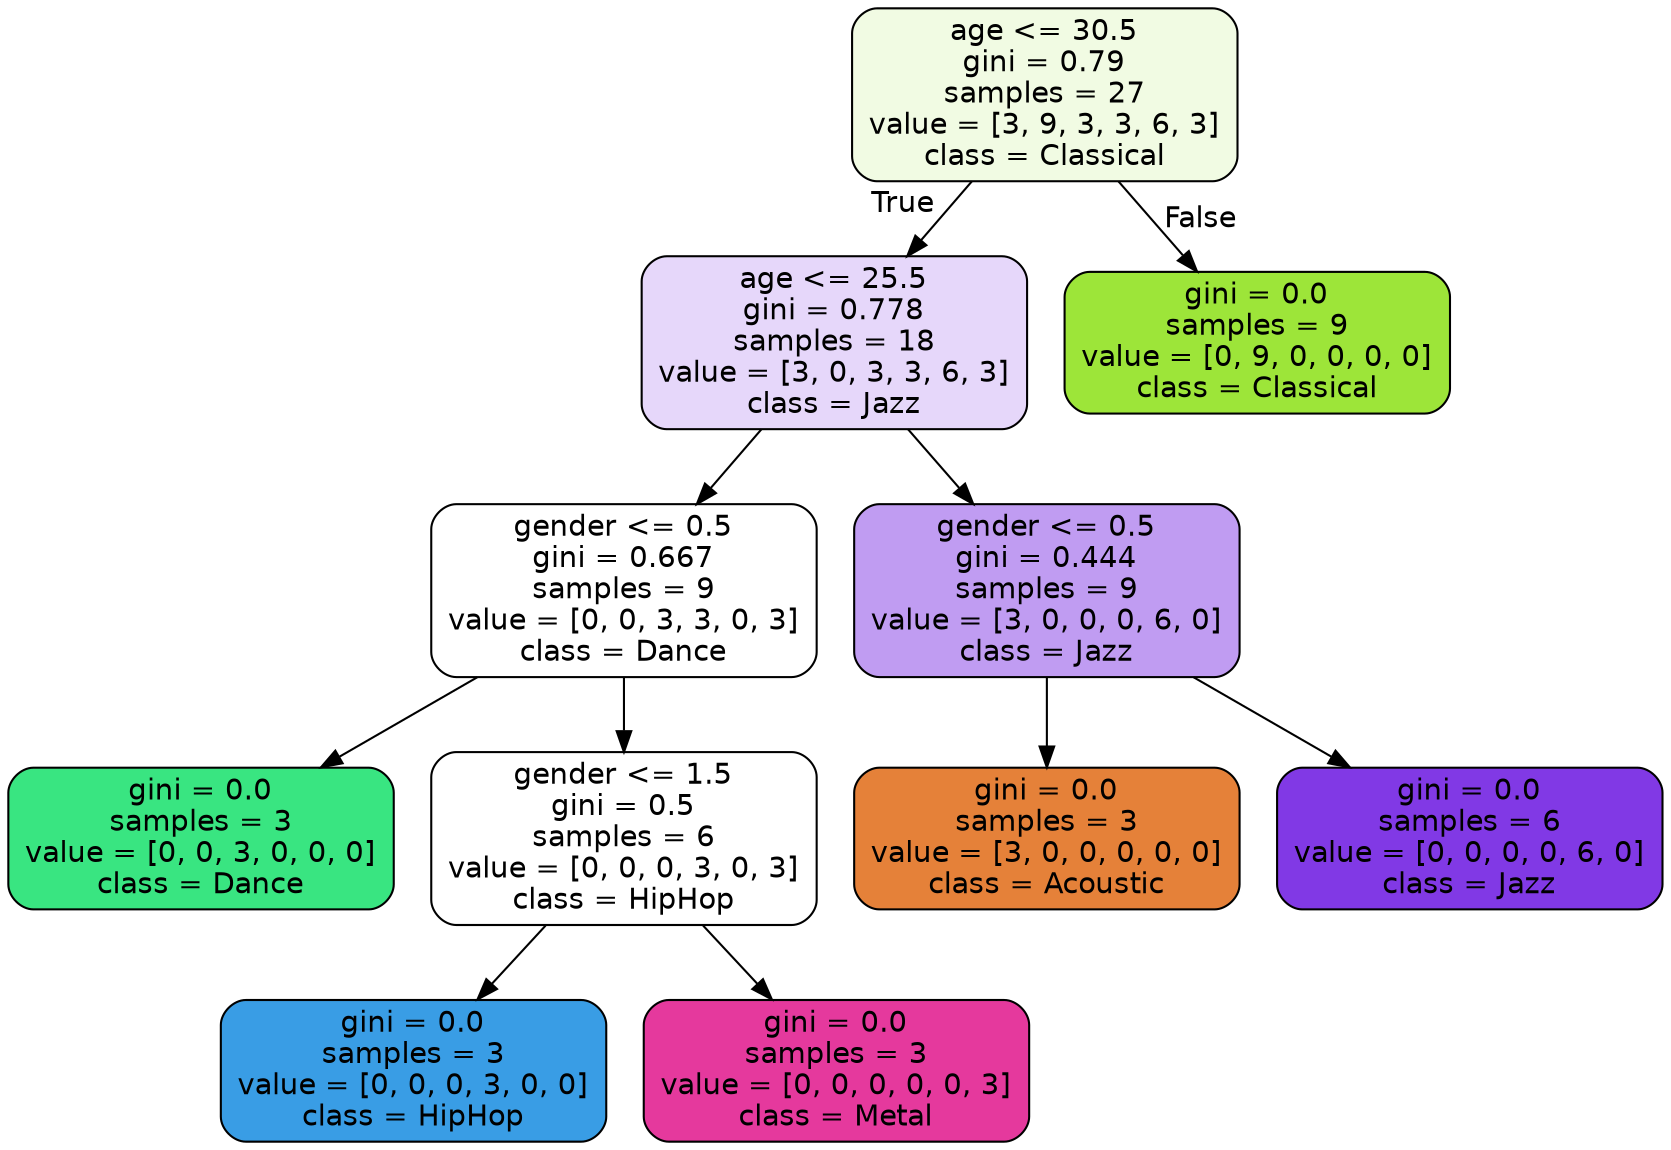 digraph Tree {
node [shape=box, style="filled, rounded", color="black", fontname="helvetica"] ;
edge [fontname="helvetica"] ;
0 [label="age <= 30.5\ngini = 0.79\nsamples = 27\nvalue = [3, 9, 3, 3, 6, 3]\nclass = Classical", fillcolor="#f1fbe3"] ;
1 [label="age <= 25.5\ngini = 0.778\nsamples = 18\nvalue = [3, 0, 3, 3, 6, 3]\nclass = Jazz", fillcolor="#e6d7fa"] ;
0 -> 1 [labeldistance=2.5, labelangle=45, headlabel="True"] ;
2 [label="gender <= 0.5\ngini = 0.667\nsamples = 9\nvalue = [0, 0, 3, 3, 0, 3]\nclass = Dance", fillcolor="#ffffff"] ;
1 -> 2 ;
3 [label="gini = 0.0\nsamples = 3\nvalue = [0, 0, 3, 0, 0, 0]\nclass = Dance", fillcolor="#39e581"] ;
2 -> 3 ;
4 [label="gender <= 1.5\ngini = 0.5\nsamples = 6\nvalue = [0, 0, 0, 3, 0, 3]\nclass = HipHop", fillcolor="#ffffff"] ;
2 -> 4 ;
5 [label="gini = 0.0\nsamples = 3\nvalue = [0, 0, 0, 3, 0, 0]\nclass = HipHop", fillcolor="#399de5"] ;
4 -> 5 ;
6 [label="gini = 0.0\nsamples = 3\nvalue = [0, 0, 0, 0, 0, 3]\nclass = Metal", fillcolor="#e5399d"] ;
4 -> 6 ;
7 [label="gender <= 0.5\ngini = 0.444\nsamples = 9\nvalue = [3, 0, 0, 0, 6, 0]\nclass = Jazz", fillcolor="#c09cf2"] ;
1 -> 7 ;
8 [label="gini = 0.0\nsamples = 3\nvalue = [3, 0, 0, 0, 0, 0]\nclass = Acoustic", fillcolor="#e58139"] ;
7 -> 8 ;
9 [label="gini = 0.0\nsamples = 6\nvalue = [0, 0, 0, 0, 6, 0]\nclass = Jazz", fillcolor="#8139e5"] ;
7 -> 9 ;
10 [label="gini = 0.0\nsamples = 9\nvalue = [0, 9, 0, 0, 0, 0]\nclass = Classical", fillcolor="#9de539"] ;
0 -> 10 [labeldistance=2.5, labelangle=-45, headlabel="False"] ;
}